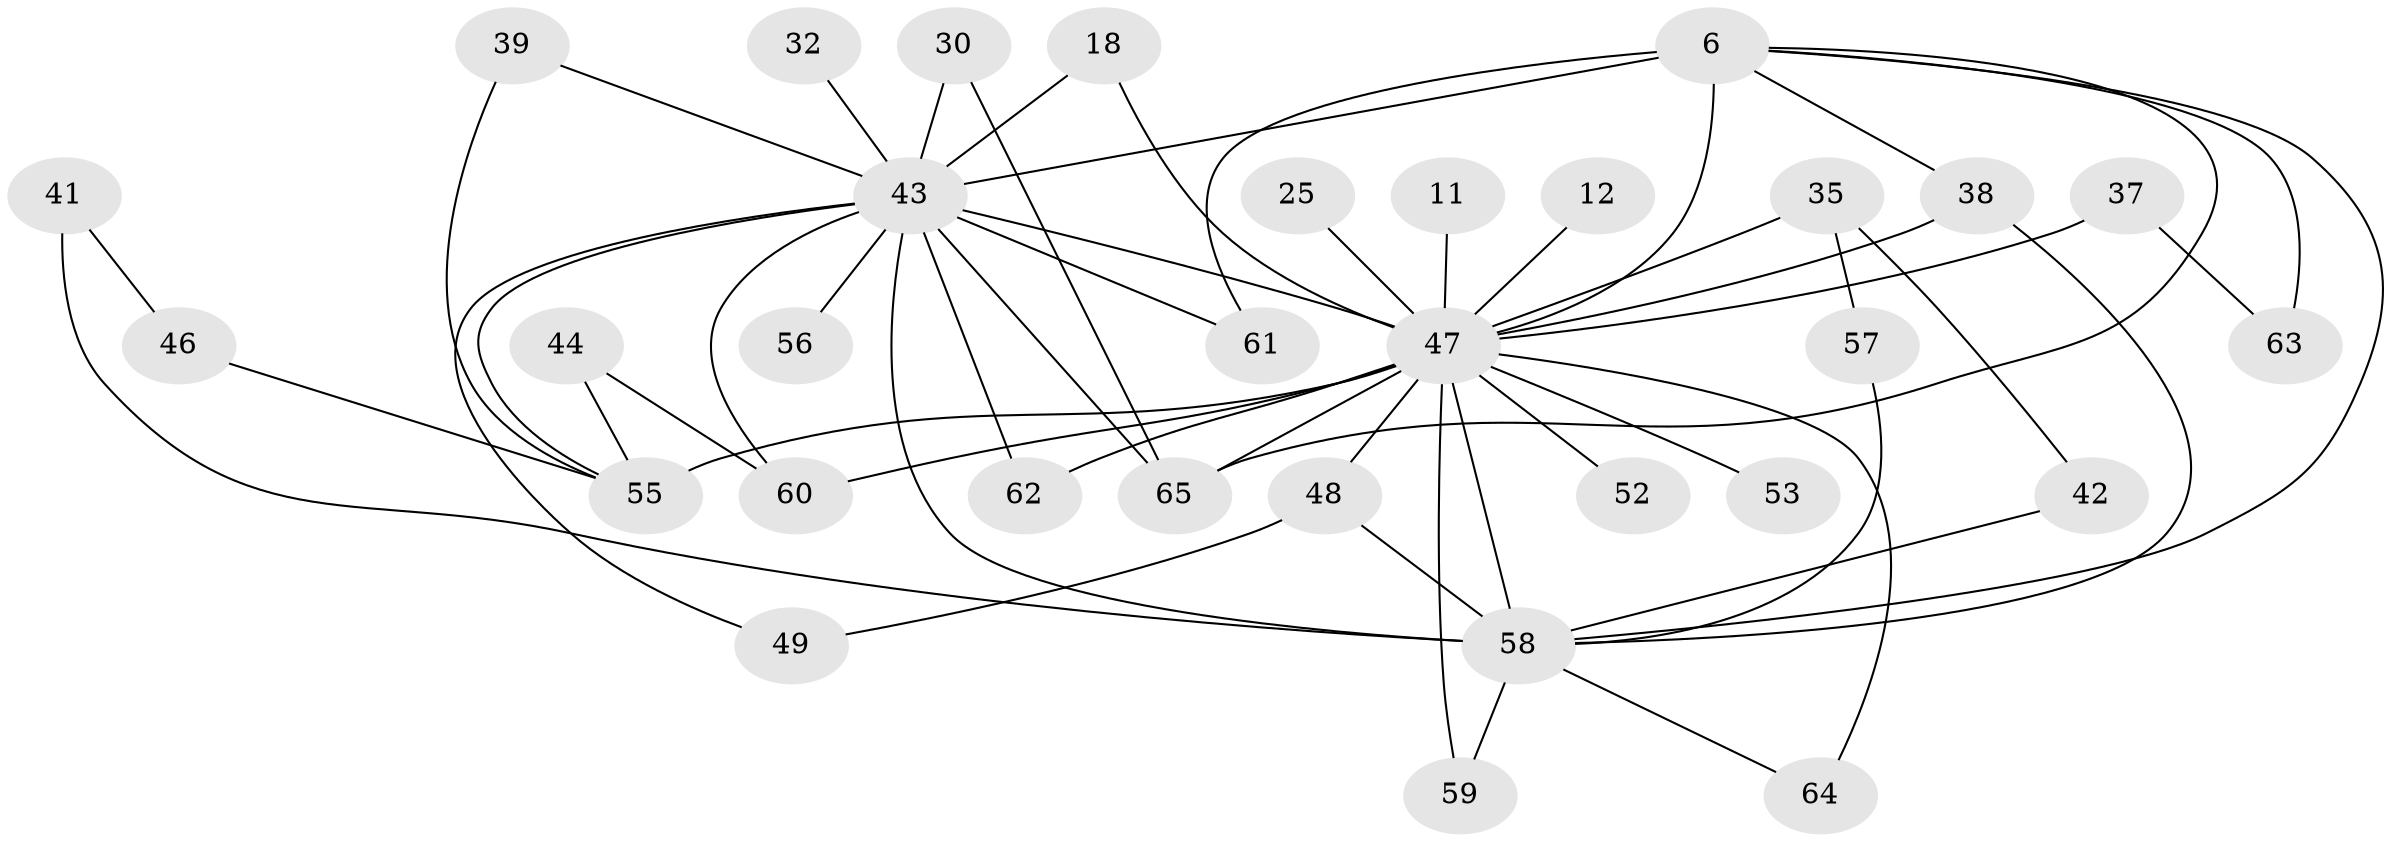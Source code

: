 // original degree distribution, {18: 0.046153846153846156, 13: 0.03076923076923077, 19: 0.015384615384615385, 12: 0.015384615384615385, 17: 0.015384615384615385, 20: 0.015384615384615385, 16: 0.015384615384615385, 2: 0.5230769230769231, 3: 0.2153846153846154, 9: 0.015384615384615385, 6: 0.015384615384615385, 4: 0.06153846153846154, 5: 0.015384615384615385}
// Generated by graph-tools (version 1.1) at 2025/43/03/09/25 04:43:42]
// undirected, 32 vertices, 54 edges
graph export_dot {
graph [start="1"]
  node [color=gray90,style=filled];
  6 [super="+4"];
  11;
  12;
  18;
  25 [super="+17+19"];
  30;
  32;
  35;
  37;
  38 [super="+20+33"];
  39 [super="+34"];
  41;
  42;
  43 [super="+14+9"];
  44;
  46;
  47 [super="+40+7"];
  48 [super="+27"];
  49;
  52;
  53;
  55 [super="+54+26+31+50"];
  56;
  57 [super="+36"];
  58 [super="+13+51+10"];
  59;
  60 [super="+29"];
  61;
  62;
  63;
  64;
  65 [super="+22+28"];
  6 -- 43 [weight=5];
  6 -- 63;
  6 -- 65;
  6 -- 61;
  6 -- 38 [weight=2];
  6 -- 58 [weight=5];
  6 -- 47 [weight=8];
  11 -- 47 [weight=2];
  12 -- 47 [weight=2];
  18 -- 43;
  18 -- 47;
  25 -- 47 [weight=4];
  30 -- 43;
  30 -- 65;
  32 -- 43;
  35 -- 42;
  35 -- 57;
  35 -- 47 [weight=2];
  37 -- 63;
  37 -- 47 [weight=2];
  38 -- 58;
  38 -- 47;
  39 -- 55;
  39 -- 43;
  41 -- 46;
  41 -- 58 [weight=2];
  42 -- 58;
  43 -- 49;
  43 -- 56 [weight=2];
  43 -- 60 [weight=3];
  43 -- 61;
  43 -- 62;
  43 -- 58 [weight=5];
  43 -- 55;
  43 -- 47 [weight=11];
  43 -- 65;
  44 -- 60;
  44 -- 55;
  46 -- 55;
  47 -- 55 [weight=8];
  47 -- 58 [weight=10];
  47 -- 64;
  47 -- 48 [weight=2];
  47 -- 52;
  47 -- 53 [weight=2];
  47 -- 59;
  47 -- 60;
  47 -- 62;
  47 -- 65 [weight=2];
  48 -- 49;
  48 -- 58;
  57 -- 58;
  58 -- 64;
  58 -- 59;
}
